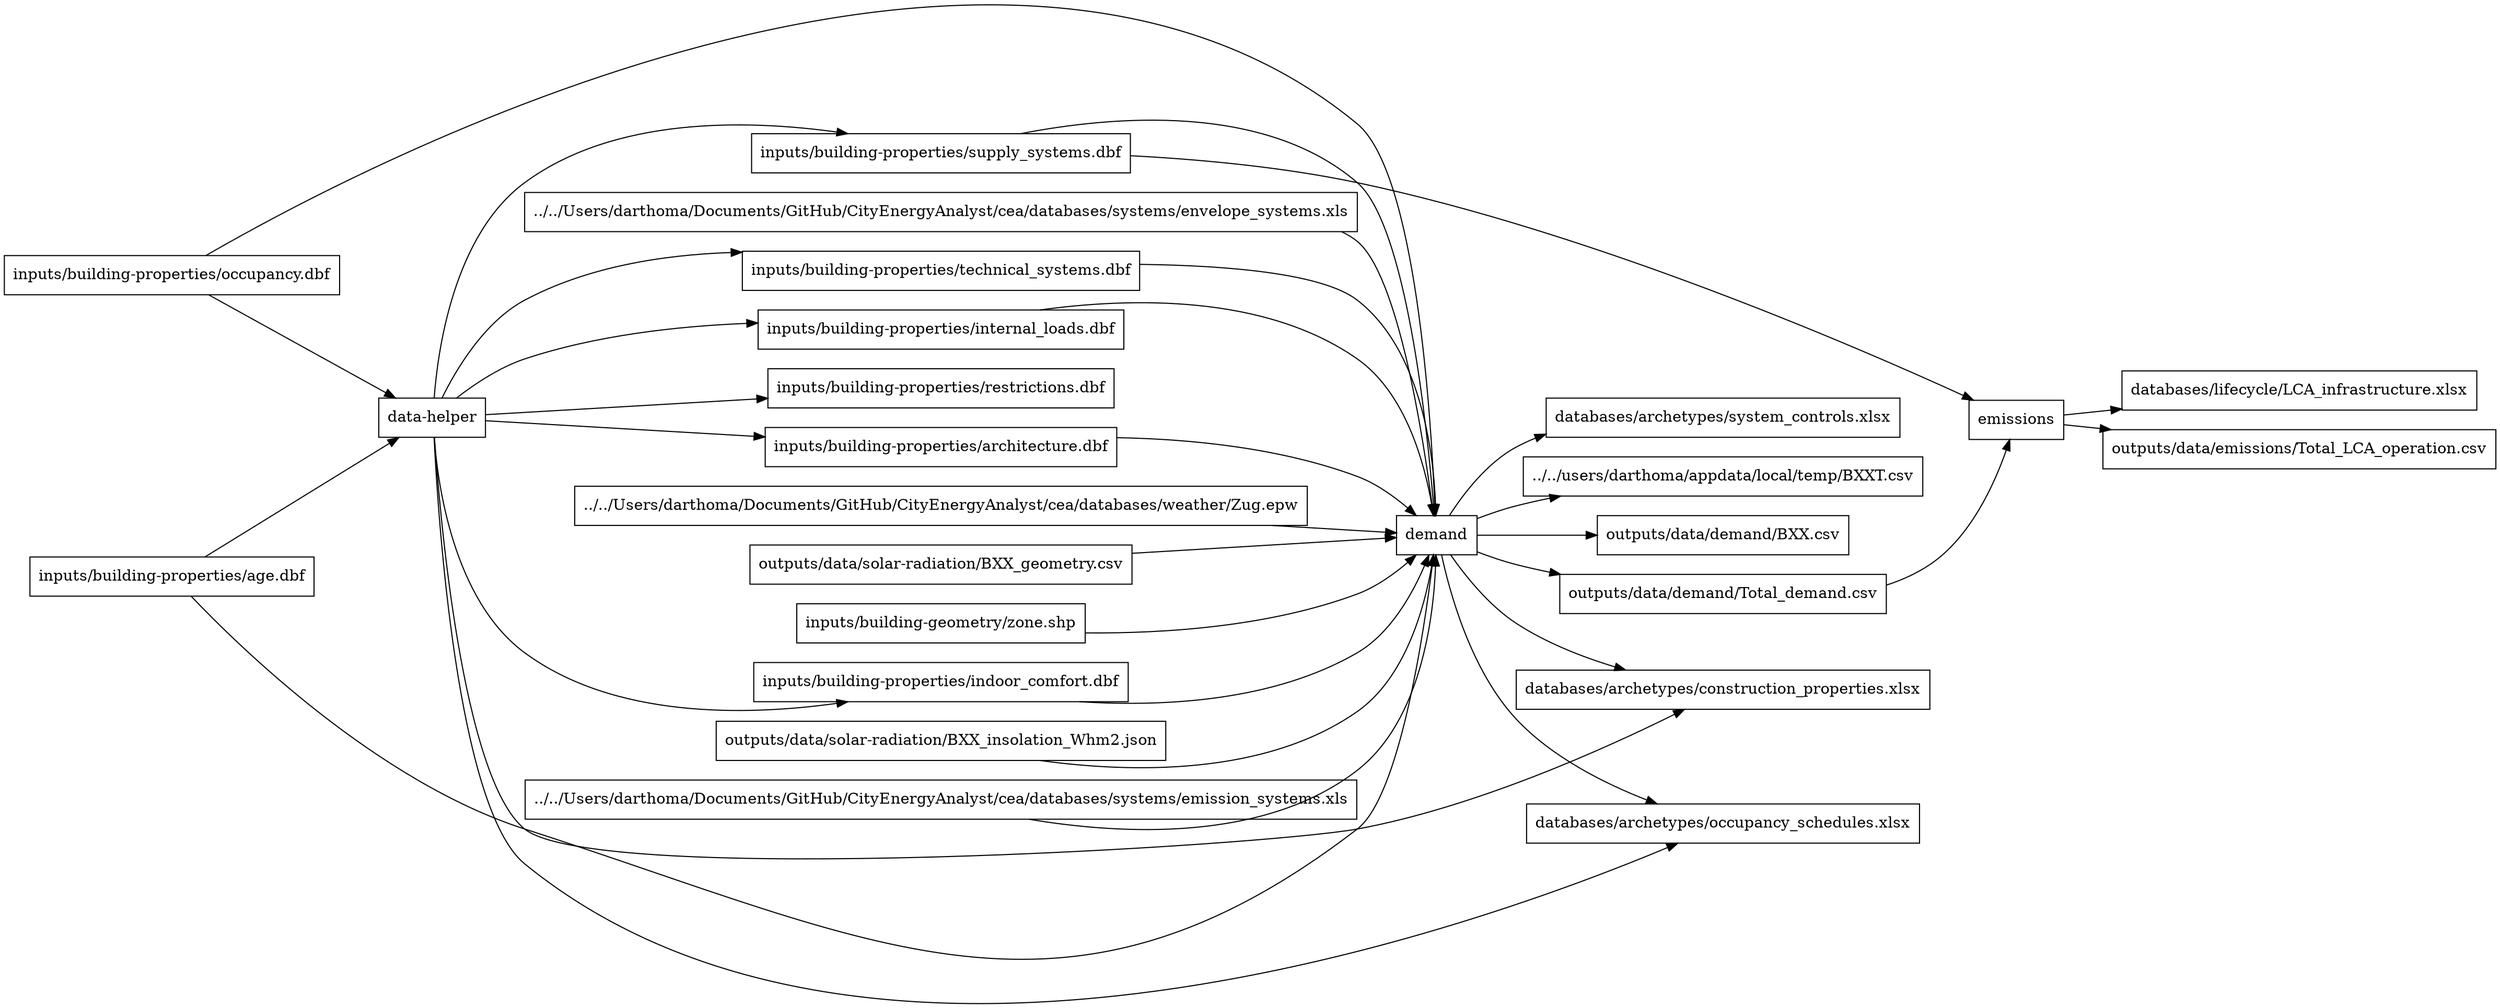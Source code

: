 digraph trace_inputlocator {
    rankdir="LR";
    node [shape=box];
    "data-helper"[fillcolor=darkorange];
    "demand"[fillcolor=darkorange];
    "emissions"[fillcolor=darkorange];
    "../../Users/darthoma/Documents/GitHub/CityEnergyAnalyst/cea/databases/systems/emission_systems.xls" -> "demand";
    "outputs/data/demand/Total_demand.csv" -> "emissions";
    "inputs/building-properties/supply_systems.dbf" -> "emissions";
    "../../Users/darthoma/Documents/GitHub/CityEnergyAnalyst/cea/databases/systems/envelope_systems.xls" -> "demand";
    "inputs/building-properties/indoor_comfort.dbf" -> "demand";
    "data-helper" -> "inputs/building-properties/technical_systems.dbf";
    "demand" -> "../../users/darthoma/appdata/local/temp/BXXT.csv";
    "inputs/building-properties/supply_systems.dbf" -> "demand";
    "../../Users/darthoma/Documents/GitHub/CityEnergyAnalyst/cea/databases/weather/Zug.epw" -> "demand";
    "demand" -> "databases/archetypes/construction_properties.xlsx";
    "outputs/data/solar-radiation/BXX_geometry.csv" -> "demand";
    "inputs/building-properties/occupancy.dbf" -> "data-helper";
    "data-helper" -> "inputs/building-properties/internal_loads.dbf";
    "demand" -> "databases/archetypes/occupancy_schedules.xlsx";
    "data-helper" -> "databases/archetypes/construction_properties.xlsx";
    "inputs/building-geometry/zone.shp" -> "demand";
    "inputs/building-properties/architecture.dbf" -> "demand";
    "inputs/building-properties/age.dbf" -> "data-helper";
    "outputs/data/solar-radiation/BXX_insolation_Whm2.json" -> "demand";
    "data-helper" -> "inputs/building-properties/restrictions.dbf";
    "demand" -> "outputs/data/demand/BXX.csv";
    "data-helper" -> "databases/archetypes/occupancy_schedules.xlsx";
    "demand" -> "databases/archetypes/system_controls.xlsx";
    "data-helper" -> "inputs/building-properties/indoor_comfort.dbf";
    "emissions" -> "databases/lifecycle/LCA_infrastructure.xlsx";
    "data-helper" -> "inputs/building-properties/supply_systems.dbf";
    "inputs/building-properties/technical_systems.dbf" -> "demand";
    "emissions" -> "outputs/data/emissions/Total_LCA_operation.csv";
    "inputs/building-properties/occupancy.dbf" -> "demand";
    "inputs/building-properties/internal_loads.dbf" -> "demand";
    "demand" -> "outputs/data/demand/Total_demand.csv";
    "inputs/building-properties/age.dbf" -> "demand";
    "data-helper" -> "inputs/building-properties/architecture.dbf";
}